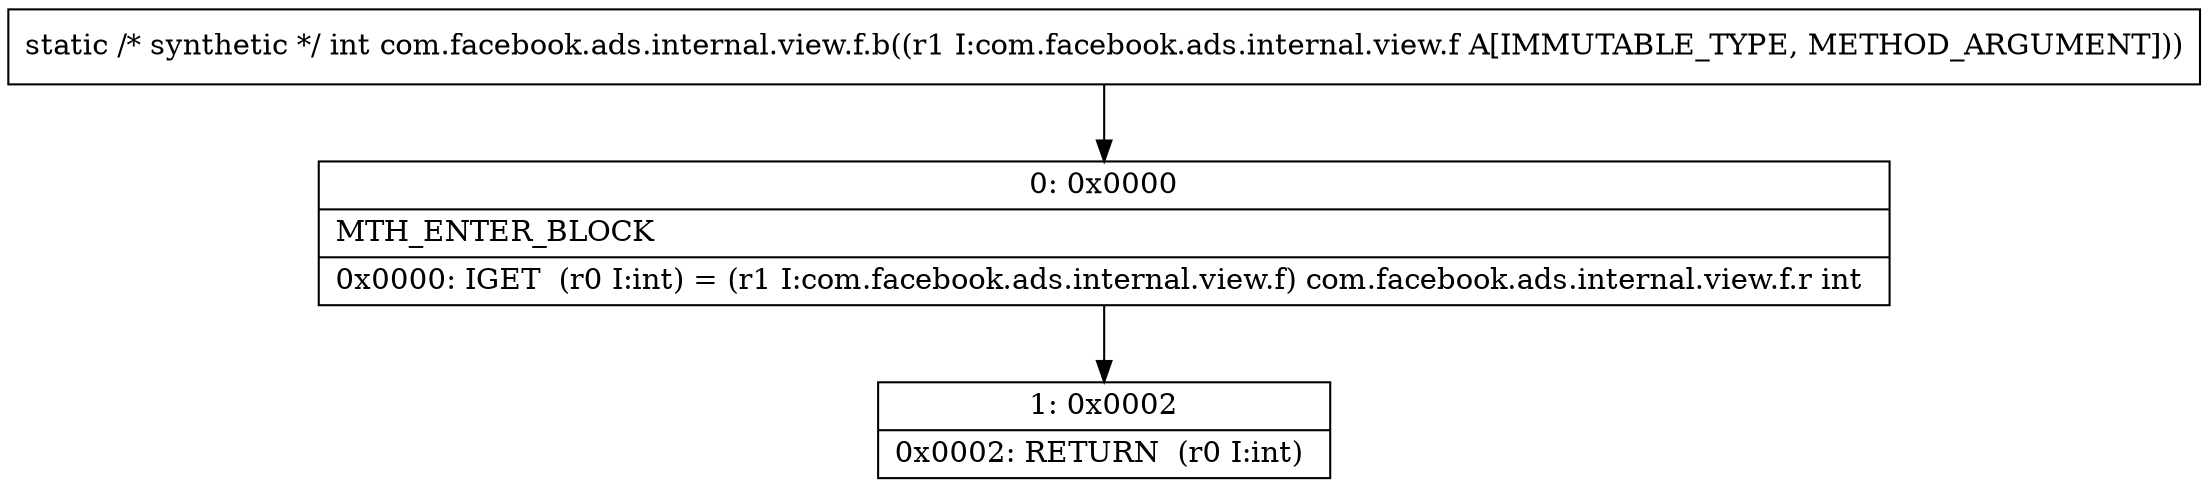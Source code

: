 digraph "CFG forcom.facebook.ads.internal.view.f.b(Lcom\/facebook\/ads\/internal\/view\/f;)I" {
Node_0 [shape=record,label="{0\:\ 0x0000|MTH_ENTER_BLOCK\l|0x0000: IGET  (r0 I:int) = (r1 I:com.facebook.ads.internal.view.f) com.facebook.ads.internal.view.f.r int \l}"];
Node_1 [shape=record,label="{1\:\ 0x0002|0x0002: RETURN  (r0 I:int) \l}"];
MethodNode[shape=record,label="{static \/* synthetic *\/ int com.facebook.ads.internal.view.f.b((r1 I:com.facebook.ads.internal.view.f A[IMMUTABLE_TYPE, METHOD_ARGUMENT])) }"];
MethodNode -> Node_0;
Node_0 -> Node_1;
}

